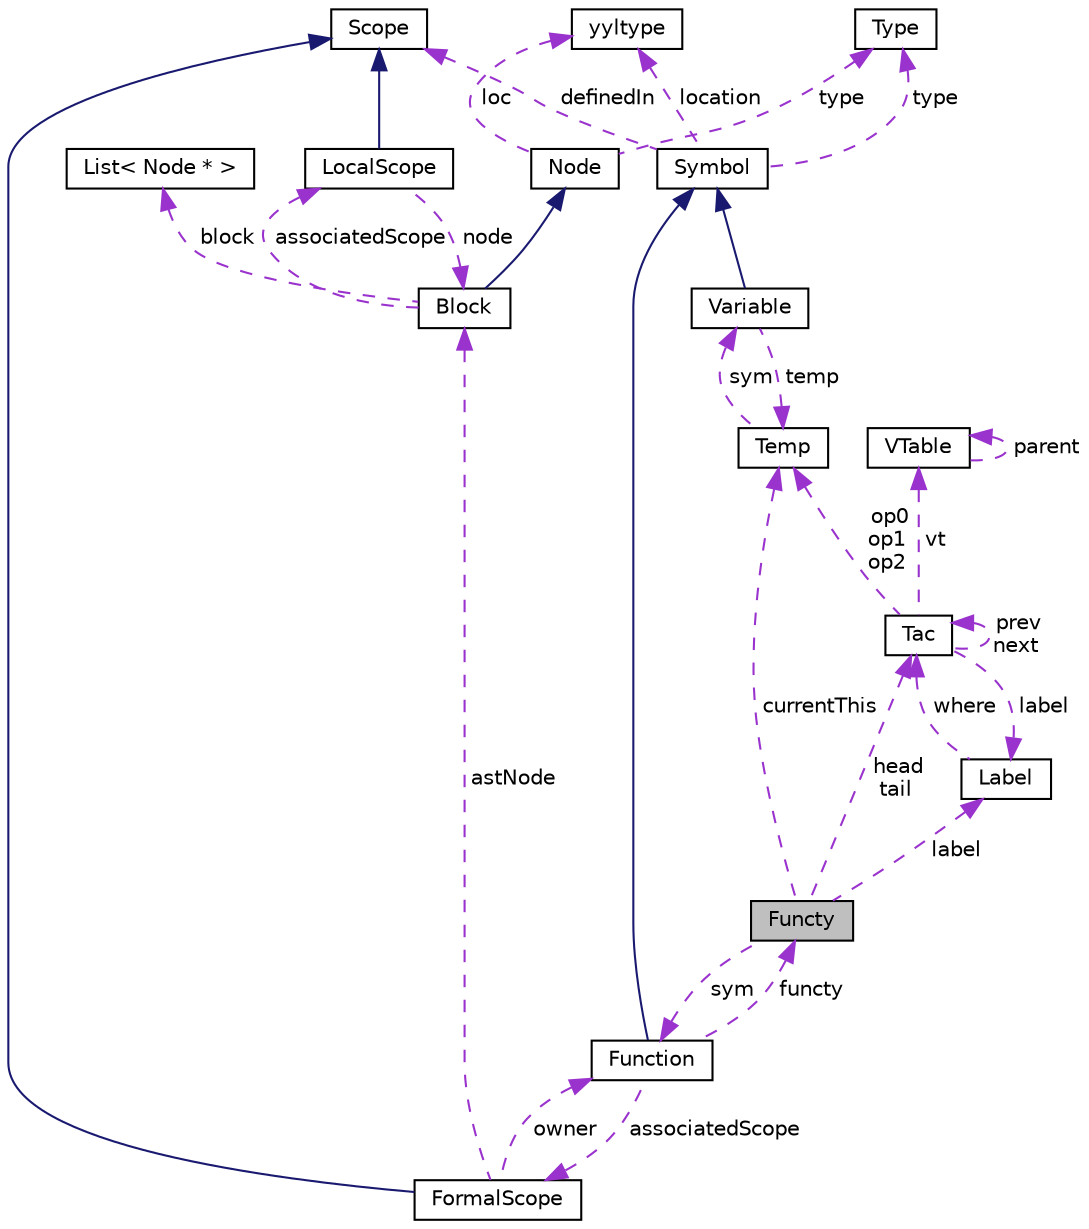 digraph "Functy"
{
 // LATEX_PDF_SIZE
  edge [fontname="Helvetica",fontsize="10",labelfontname="Helvetica",labelfontsize="10"];
  node [fontname="Helvetica",fontsize="10",shape=record];
  Node1 [label="Functy",height=0.2,width=0.4,color="black", fillcolor="grey75", style="filled", fontcolor="black",tooltip=" "];
  Node2 -> Node1 [dir="back",color="darkorchid3",fontsize="10",style="dashed",label=" head\ntail" ,fontname="Helvetica"];
  Node2 [label="Tac",height=0.2,width=0.4,color="black", fillcolor="white", style="filled",URL="$classTac.html",tooltip=" "];
  Node2 -> Node2 [dir="back",color="darkorchid3",fontsize="10",style="dashed",label=" prev\nnext" ,fontname="Helvetica"];
  Node3 -> Node2 [dir="back",color="darkorchid3",fontsize="10",style="dashed",label=" op0\nop1\nop2" ,fontname="Helvetica"];
  Node3 [label="Temp",height=0.2,width=0.4,color="black", fillcolor="white", style="filled",URL="$classTemp.html",tooltip=" "];
  Node4 -> Node3 [dir="back",color="darkorchid3",fontsize="10",style="dashed",label=" sym" ,fontname="Helvetica"];
  Node4 [label="Variable",height=0.2,width=0.4,color="black", fillcolor="white", style="filled",URL="$classVariable.html",tooltip=" "];
  Node5 -> Node4 [dir="back",color="midnightblue",fontsize="10",style="solid",fontname="Helvetica"];
  Node5 [label="Symbol",height=0.2,width=0.4,color="black", fillcolor="white", style="filled",URL="$classSymbol.html",tooltip=" "];
  Node6 -> Node5 [dir="back",color="darkorchid3",fontsize="10",style="dashed",label=" location" ,fontname="Helvetica"];
  Node6 [label="yyltype",height=0.2,width=0.4,color="black", fillcolor="white", style="filled",URL="$structyyltype.html",tooltip="store location information"];
  Node7 -> Node5 [dir="back",color="darkorchid3",fontsize="10",style="dashed",label=" type" ,fontname="Helvetica"];
  Node7 [label="Type",height=0.2,width=0.4,color="black", fillcolor="white", style="filled",URL="$classType.html",tooltip=" "];
  Node8 -> Node5 [dir="back",color="darkorchid3",fontsize="10",style="dashed",label=" definedIn" ,fontname="Helvetica"];
  Node8 [label="Scope",height=0.2,width=0.4,color="black", fillcolor="white", style="filled",URL="$classScope.html",tooltip="scope interface"];
  Node3 -> Node4 [dir="back",color="darkorchid3",fontsize="10",style="dashed",label=" temp" ,fontname="Helvetica"];
  Node9 -> Node2 [dir="back",color="darkorchid3",fontsize="10",style="dashed",label=" vt" ,fontname="Helvetica"];
  Node9 [label="VTable",height=0.2,width=0.4,color="black", fillcolor="white", style="filled",URL="$classVTable.html",tooltip=" "];
  Node9 -> Node9 [dir="back",color="darkorchid3",fontsize="10",style="dashed",label=" parent" ,fontname="Helvetica"];
  Node10 -> Node2 [dir="back",color="darkorchid3",fontsize="10",style="dashed",label=" label" ,fontname="Helvetica"];
  Node10 [label="Label",height=0.2,width=0.4,color="black", fillcolor="white", style="filled",URL="$classLabel.html",tooltip=" "];
  Node2 -> Node10 [dir="back",color="darkorchid3",fontsize="10",style="dashed",label=" where" ,fontname="Helvetica"];
  Node3 -> Node1 [dir="back",color="darkorchid3",fontsize="10",style="dashed",label=" currentThis" ,fontname="Helvetica"];
  Node11 -> Node1 [dir="back",color="darkorchid3",fontsize="10",style="dashed",label=" sym" ,fontname="Helvetica"];
  Node11 [label="Function",height=0.2,width=0.4,color="black", fillcolor="white", style="filled",URL="$classFunction.html",tooltip=" "];
  Node5 -> Node11 [dir="back",color="midnightblue",fontsize="10",style="solid",fontname="Helvetica"];
  Node12 -> Node11 [dir="back",color="darkorchid3",fontsize="10",style="dashed",label=" associatedScope" ,fontname="Helvetica"];
  Node12 [label="FormalScope",height=0.2,width=0.4,color="black", fillcolor="white", style="filled",URL="$classFormalScope.html",tooltip=" "];
  Node8 -> Node12 [dir="back",color="midnightblue",fontsize="10",style="solid",fontname="Helvetica"];
  Node13 -> Node12 [dir="back",color="darkorchid3",fontsize="10",style="dashed",label=" astNode" ,fontname="Helvetica"];
  Node13 [label="Block",height=0.2,width=0.4,color="black", fillcolor="white", style="filled",URL="$classBlock.html",tooltip="block node"];
  Node14 -> Node13 [dir="back",color="midnightblue",fontsize="10",style="solid",fontname="Helvetica"];
  Node14 [label="Node",height=0.2,width=0.4,color="black", fillcolor="white", style="filled",URL="$classNode.html",tooltip="basic node defination"];
  Node6 -> Node14 [dir="back",color="darkorchid3",fontsize="10",style="dashed",label=" loc" ,fontname="Helvetica"];
  Node7 -> Node14 [dir="back",color="darkorchid3",fontsize="10",style="dashed",label=" type" ,fontname="Helvetica"];
  Node15 -> Node13 [dir="back",color="darkorchid3",fontsize="10",style="dashed",label=" associatedScope" ,fontname="Helvetica"];
  Node15 [label="LocalScope",height=0.2,width=0.4,color="black", fillcolor="white", style="filled",URL="$classLocalScope.html",tooltip=" "];
  Node8 -> Node15 [dir="back",color="midnightblue",fontsize="10",style="solid",fontname="Helvetica"];
  Node13 -> Node15 [dir="back",color="darkorchid3",fontsize="10",style="dashed",label=" node" ,fontname="Helvetica"];
  Node16 -> Node13 [dir="back",color="darkorchid3",fontsize="10",style="dashed",label=" block" ,fontname="Helvetica"];
  Node16 [label="List\< Node * \>",height=0.2,width=0.4,color="black", fillcolor="white", style="filled",URL="$classList.html",tooltip=" "];
  Node11 -> Node12 [dir="back",color="darkorchid3",fontsize="10",style="dashed",label=" owner" ,fontname="Helvetica"];
  Node1 -> Node11 [dir="back",color="darkorchid3",fontsize="10",style="dashed",label=" functy" ,fontname="Helvetica"];
  Node10 -> Node1 [dir="back",color="darkorchid3",fontsize="10",style="dashed",label=" label" ,fontname="Helvetica"];
}
